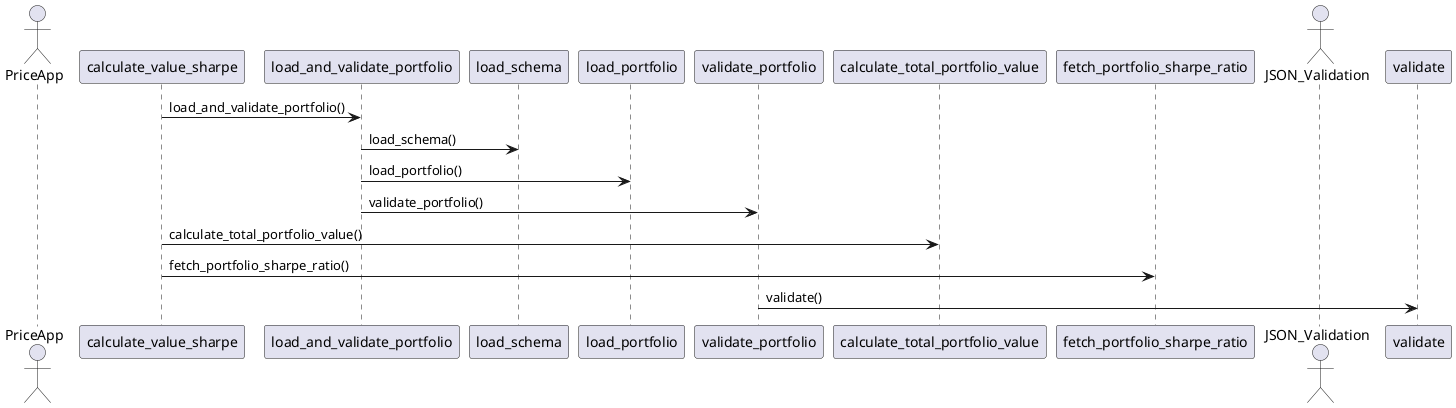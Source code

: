 @startuml
actor PriceApp
     calculate_value_sharpe -> load_and_validate_portfolio: load_and_validate_portfolio()
     load_and_validate_portfolio -> load_schema: load_schema()
     load_and_validate_portfolio -> load_portfolio: load_portfolio()
     load_and_validate_portfolio -> validate_portfolio: validate_portfolio()
     calculate_value_sharpe -> calculate_total_portfolio_value: calculate_total_portfolio_value()
     calculate_value_sharpe -> fetch_portfolio_sharpe_ratio: fetch_portfolio_sharpe_ratio()
actor JSON_Validation
     validate_portfolio -> validate: validate()
@enduml
